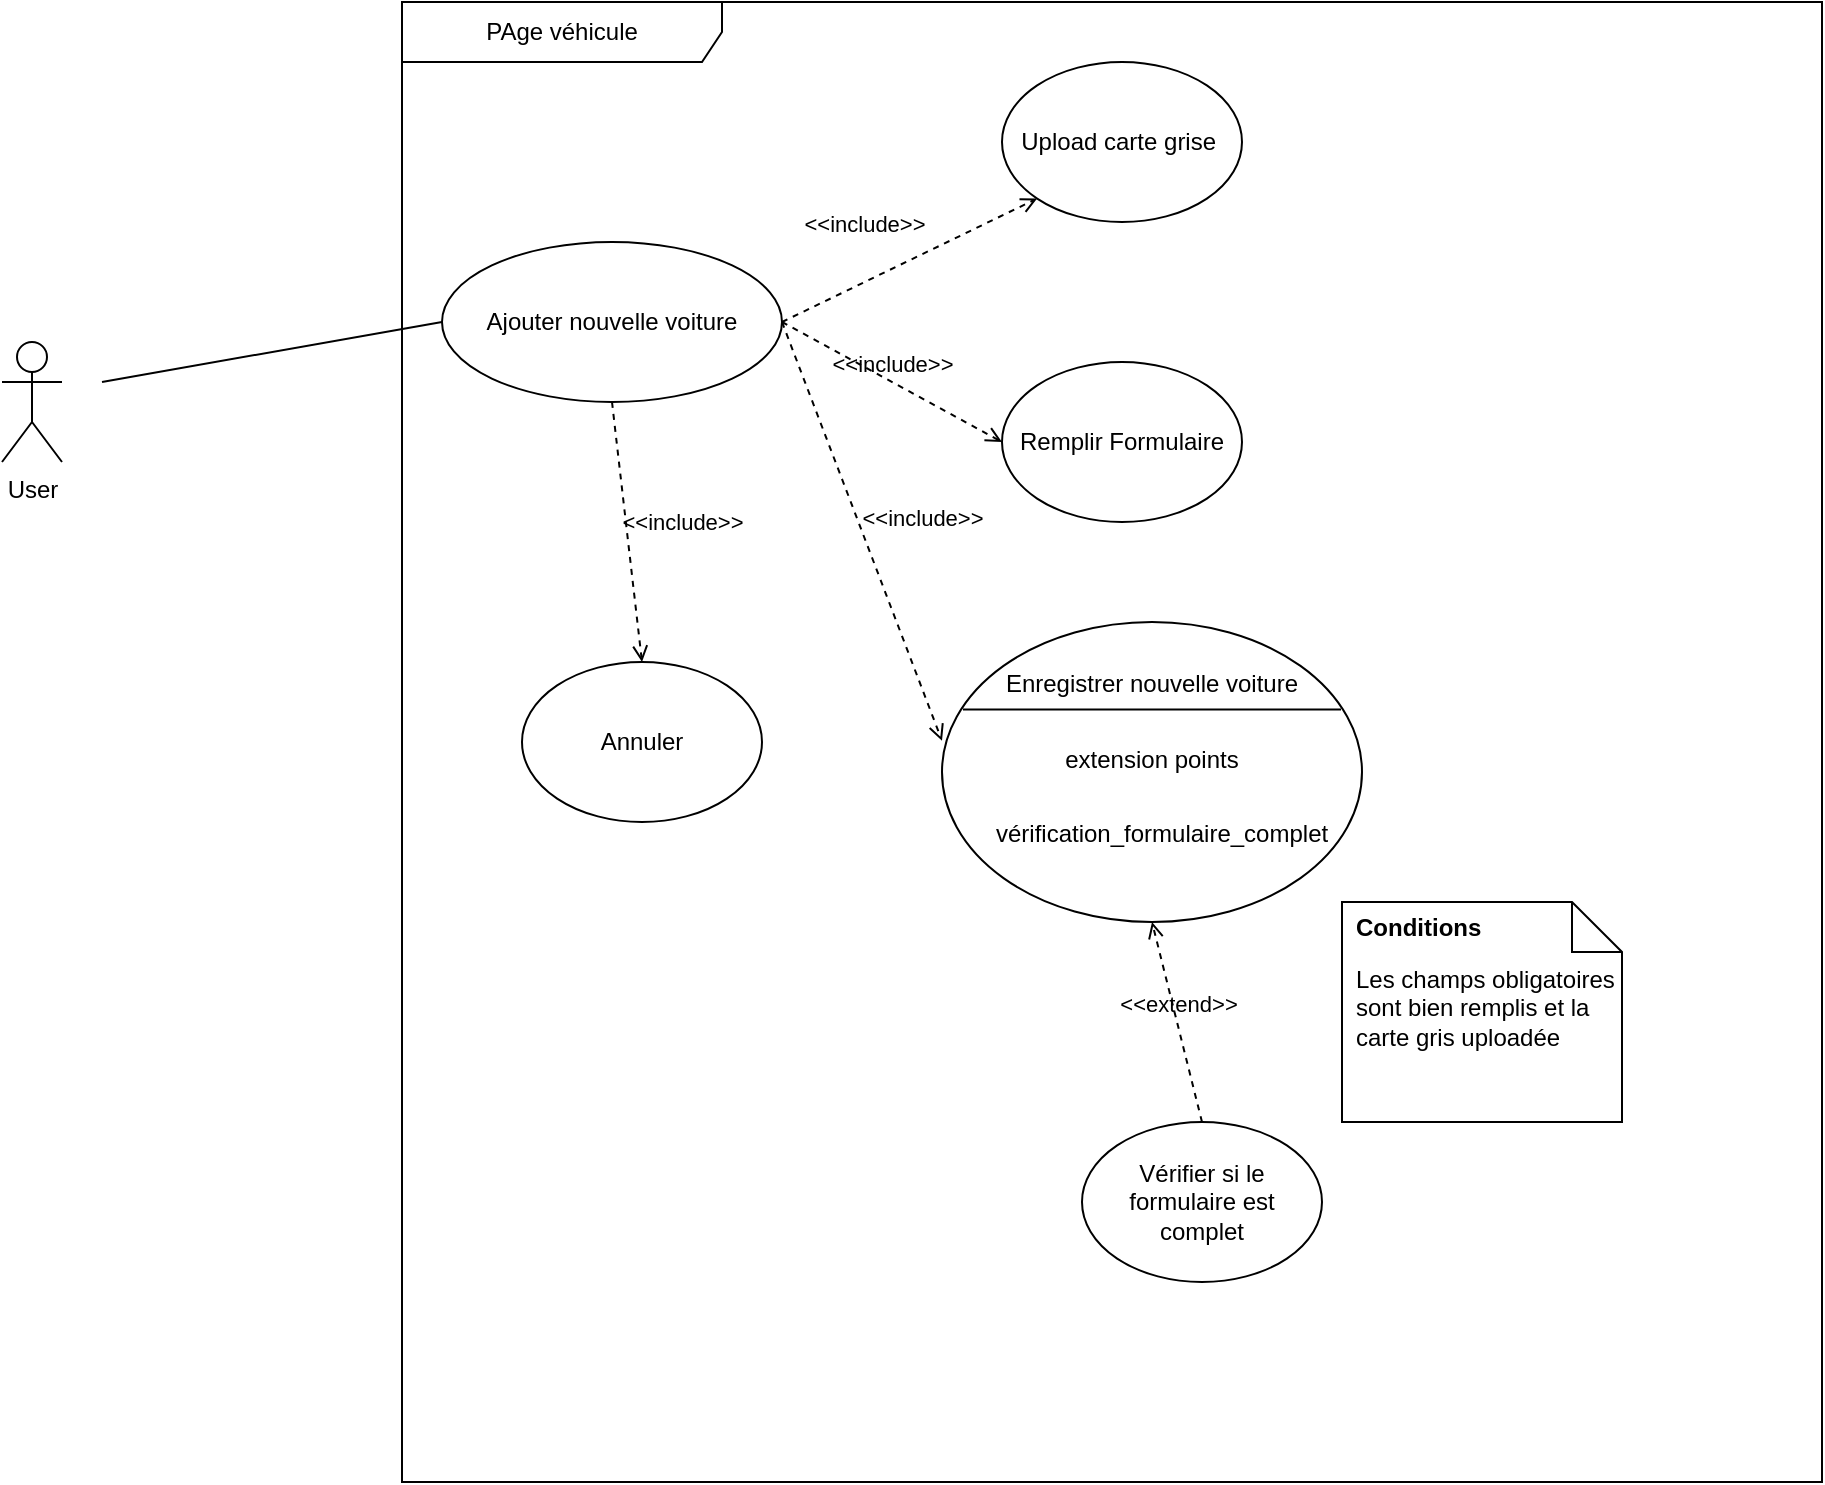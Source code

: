 <mxfile version="21.5.1" type="github" pages="3">
  <diagram name="Ajouter Véhicule" id="TG7B-YL6In4MXGU7E_lL">
    <mxGraphModel dx="1972" dy="2287" grid="1" gridSize="10" guides="1" tooltips="1" connect="1" arrows="1" fold="1" page="1" pageScale="1" pageWidth="827" pageHeight="1169" math="0" shadow="0">
      <root>
        <mxCell id="0" />
        <mxCell id="1" parent="0" />
        <mxCell id="QwCWVEt9j9xkNqaY7ArA-17" style="rounded=0;orthogonalLoop=1;jettySize=auto;html=1;entryX=0;entryY=0.5;entryDx=0;entryDy=0;endArrow=none;endFill=0;" edge="1" parent="1" target="QwCWVEt9j9xkNqaY7ArA-2">
          <mxGeometry relative="1" as="geometry">
            <mxPoint x="320" y="170" as="sourcePoint" />
          </mxGeometry>
        </mxCell>
        <mxCell id="QwCWVEt9j9xkNqaY7ArA-1" value="User" style="shape=umlActor;verticalLabelPosition=bottom;verticalAlign=top;html=1;outlineConnect=0;" vertex="1" parent="1">
          <mxGeometry x="270" y="150" width="30" height="60" as="geometry" />
        </mxCell>
        <mxCell id="QwCWVEt9j9xkNqaY7ArA-2" value="Ajouter nouvelle voiture" style="ellipse;whiteSpace=wrap;html=1;" vertex="1" parent="1">
          <mxGeometry x="490" y="100" width="170" height="80" as="geometry" />
        </mxCell>
        <mxCell id="QwCWVEt9j9xkNqaY7ArA-3" value="Upload carte grise&amp;nbsp; " style="ellipse;whiteSpace=wrap;html=1;" vertex="1" parent="1">
          <mxGeometry x="770" y="10" width="120" height="80" as="geometry" />
        </mxCell>
        <mxCell id="QwCWVEt9j9xkNqaY7ArA-5" value="" style="shape=ellipse;container=1;horizontal=1;horizontalStack=0;resizeParent=1;resizeParentMax=0;resizeLast=0;html=1;dashed=0;collapsible=0;" vertex="1" parent="1">
          <mxGeometry x="740" y="290" width="210" height="150" as="geometry" />
        </mxCell>
        <mxCell id="QwCWVEt9j9xkNqaY7ArA-6" value="Enregistrer nouvelle voiture" style="html=1;strokeColor=none;fillColor=none;align=center;verticalAlign=middle;rotatable=0;whiteSpace=wrap;" vertex="1" parent="QwCWVEt9j9xkNqaY7ArA-5">
          <mxGeometry y="12.5" width="210" height="37.5" as="geometry" />
        </mxCell>
        <mxCell id="QwCWVEt9j9xkNqaY7ArA-7" value="" style="line;strokeWidth=1;fillColor=none;rotatable=0;labelPosition=right;points=[];portConstraint=eastwest;dashed=0;resizeWidth=1;" vertex="1" parent="QwCWVEt9j9xkNqaY7ArA-5">
          <mxGeometry x="10.5" y="37.5" width="189" height="12.5" as="geometry" />
        </mxCell>
        <mxCell id="QwCWVEt9j9xkNqaY7ArA-8" value="extension points" style="text;html=1;align=center;verticalAlign=middle;rotatable=0;fillColor=none;strokeColor=none;whiteSpace=wrap;" vertex="1" parent="QwCWVEt9j9xkNqaY7ArA-5">
          <mxGeometry y="50" width="210" height="37.5" as="geometry" />
        </mxCell>
        <mxCell id="QwCWVEt9j9xkNqaY7ArA-9" value="vérification_formulaire_complet" style="text;html=1;align=left;verticalAlign=middle;rotatable=0;spacingLeft=25;fillColor=none;strokeColor=none;whiteSpace=wrap;" vertex="1" parent="QwCWVEt9j9xkNqaY7ArA-5">
          <mxGeometry y="87.5" width="210" height="37.5" as="geometry" />
        </mxCell>
        <mxCell id="QwCWVEt9j9xkNqaY7ArA-10" value="Remplir Formulaire" style="ellipse;whiteSpace=wrap;html=1;" vertex="1" parent="1">
          <mxGeometry x="770" y="160" width="120" height="80" as="geometry" />
        </mxCell>
        <mxCell id="QwCWVEt9j9xkNqaY7ArA-12" value="&amp;lt;&amp;lt;include&amp;gt;&amp;gt;" style="html=1;verticalAlign=bottom;labelBackgroundColor=none;endArrow=open;endFill=0;dashed=1;rounded=0;exitX=1;exitY=0.5;exitDx=0;exitDy=0;entryX=0;entryY=1;entryDx=0;entryDy=0;" edge="1" parent="1" source="QwCWVEt9j9xkNqaY7ArA-2" target="QwCWVEt9j9xkNqaY7ArA-3">
          <mxGeometry x="-0.246" y="19" width="160" relative="1" as="geometry">
            <mxPoint x="510" y="60" as="sourcePoint" />
            <mxPoint x="670" y="60" as="targetPoint" />
            <mxPoint x="1" as="offset" />
          </mxGeometry>
        </mxCell>
        <mxCell id="QwCWVEt9j9xkNqaY7ArA-14" value="&amp;lt;&amp;lt;include&amp;gt;&amp;gt;" style="html=1;verticalAlign=bottom;labelBackgroundColor=none;endArrow=open;endFill=0;dashed=1;rounded=0;exitX=1;exitY=0.5;exitDx=0;exitDy=0;entryX=0;entryY=0.5;entryDx=0;entryDy=0;" edge="1" parent="1" source="QwCWVEt9j9xkNqaY7ArA-2" target="QwCWVEt9j9xkNqaY7ArA-10">
          <mxGeometry width="160" relative="1" as="geometry">
            <mxPoint x="670" y="150" as="sourcePoint" />
            <mxPoint x="798" y="88" as="targetPoint" />
          </mxGeometry>
        </mxCell>
        <mxCell id="QwCWVEt9j9xkNqaY7ArA-16" value="&amp;lt;&amp;lt;include&amp;gt;&amp;gt;" style="html=1;verticalAlign=bottom;labelBackgroundColor=none;endArrow=open;endFill=0;dashed=1;rounded=0;exitX=1;exitY=0.5;exitDx=0;exitDy=0;entryX=0;entryY=0.25;entryDx=0;entryDy=0;" edge="1" parent="1" source="QwCWVEt9j9xkNqaY7ArA-2" target="QwCWVEt9j9xkNqaY7ArA-8">
          <mxGeometry x="0.117" y="27" width="160" relative="1" as="geometry">
            <mxPoint x="670" y="150" as="sourcePoint" />
            <mxPoint x="730" y="330" as="targetPoint" />
            <mxPoint as="offset" />
          </mxGeometry>
        </mxCell>
        <mxCell id="QwCWVEt9j9xkNqaY7ArA-26" value="Vérifier si le formulaire est complet" style="ellipse;whiteSpace=wrap;html=1;" vertex="1" parent="1">
          <mxGeometry x="810" y="540" width="120" height="80" as="geometry" />
        </mxCell>
        <mxCell id="QwCWVEt9j9xkNqaY7ArA-27" value="&amp;lt;&amp;lt;extend&amp;gt;&amp;gt;" style="html=1;verticalAlign=bottom;labelBackgroundColor=none;endArrow=open;endFill=0;dashed=1;rounded=0;exitX=0.5;exitY=0;exitDx=0;exitDy=0;entryX=0.5;entryY=1;entryDx=0;entryDy=0;" edge="1" parent="1" source="QwCWVEt9j9xkNqaY7ArA-26" target="QwCWVEt9j9xkNqaY7ArA-5">
          <mxGeometry width="160" relative="1" as="geometry">
            <mxPoint x="220" y="250" as="sourcePoint" />
            <mxPoint x="380" y="250" as="targetPoint" />
          </mxGeometry>
        </mxCell>
        <mxCell id="QwCWVEt9j9xkNqaY7ArA-29" value="Les champs obligatoires sont bien remplis et la carte gris uploadée" style="shape=note2;boundedLbl=1;whiteSpace=wrap;html=1;size=25;verticalAlign=top;align=left;spacingLeft=5;" vertex="1" parent="1">
          <mxGeometry x="940" y="430" width="140" height="110" as="geometry" />
        </mxCell>
        <mxCell id="QwCWVEt9j9xkNqaY7ArA-30" value="&lt;b&gt;Conditions&lt;/b&gt;" style="resizeWidth=1;part=1;strokeColor=none;fillColor=none;align=left;spacingLeft=5;whiteSpace=wrap;html=1;" vertex="1" parent="QwCWVEt9j9xkNqaY7ArA-29">
          <mxGeometry width="140" height="25" relative="1" as="geometry" />
        </mxCell>
        <mxCell id="QwCWVEt9j9xkNqaY7ArA-32" value="Annuler" style="ellipse;whiteSpace=wrap;html=1;" vertex="1" parent="1">
          <mxGeometry x="530" y="310" width="120" height="80" as="geometry" />
        </mxCell>
        <mxCell id="QwCWVEt9j9xkNqaY7ArA-34" value="&amp;lt;&amp;lt;include&amp;gt;&amp;gt;" style="html=1;verticalAlign=bottom;labelBackgroundColor=none;endArrow=open;endFill=0;dashed=1;rounded=0;exitX=0.5;exitY=1;exitDx=0;exitDy=0;entryX=0.5;entryY=0;entryDx=0;entryDy=0;" edge="1" parent="1" source="QwCWVEt9j9xkNqaY7ArA-2" target="QwCWVEt9j9xkNqaY7ArA-32">
          <mxGeometry x="0.117" y="27" width="160" relative="1" as="geometry">
            <mxPoint x="670" y="150" as="sourcePoint" />
            <mxPoint x="750" y="359" as="targetPoint" />
            <mxPoint as="offset" />
          </mxGeometry>
        </mxCell>
        <mxCell id="QwCWVEt9j9xkNqaY7ArA-35" value="PAge véhicule" style="shape=umlFrame;whiteSpace=wrap;html=1;pointerEvents=0;recursiveResize=0;container=1;collapsible=0;width=160;" vertex="1" parent="1">
          <mxGeometry x="470" y="-20" width="710" height="740" as="geometry" />
        </mxCell>
      </root>
    </mxGraphModel>
  </diagram>
  <diagram id="1O-pN8qeeWuCLOwypKef" name="Supprimer véhicule">
    <mxGraphModel dx="1160" dy="1827" grid="1" gridSize="10" guides="1" tooltips="1" connect="1" arrows="1" fold="1" page="1" pageScale="1" pageWidth="827" pageHeight="1169" math="0" shadow="0">
      <root>
        <mxCell id="0" />
        <mxCell id="1" parent="0" />
        <mxCell id="QiOrFl3e7haDVnVZiaHr-1" value="User" style="shape=umlActor;verticalLabelPosition=bottom;verticalAlign=top;html=1;outlineConnect=0;" vertex="1" parent="1">
          <mxGeometry x="310" y="150" width="30" height="60" as="geometry" />
        </mxCell>
        <mxCell id="QiOrFl3e7haDVnVZiaHr-2" value="" style="shape=ellipse;container=1;horizontal=1;horizontalStack=0;resizeParent=1;resizeParentMax=0;resizeLast=0;html=1;dashed=0;collapsible=0;" vertex="1" parent="1">
          <mxGeometry x="530" y="130" width="210" height="150" as="geometry" />
        </mxCell>
        <mxCell id="QiOrFl3e7haDVnVZiaHr-3" value="Supprimer voiture" style="html=1;strokeColor=none;fillColor=none;align=center;verticalAlign=middle;rotatable=0;whiteSpace=wrap;" vertex="1" parent="QiOrFl3e7haDVnVZiaHr-2">
          <mxGeometry y="12.5" width="210" height="37.5" as="geometry" />
        </mxCell>
        <mxCell id="QiOrFl3e7haDVnVZiaHr-4" value="" style="line;strokeWidth=1;fillColor=none;rotatable=0;labelPosition=right;points=[];portConstraint=eastwest;dashed=0;resizeWidth=1;" vertex="1" parent="QiOrFl3e7haDVnVZiaHr-2">
          <mxGeometry x="10.5" y="37.5" width="189" height="12.5" as="geometry" />
        </mxCell>
        <mxCell id="QiOrFl3e7haDVnVZiaHr-5" value="extension points" style="text;html=1;align=center;verticalAlign=middle;rotatable=0;fillColor=none;strokeColor=none;whiteSpace=wrap;" vertex="1" parent="QiOrFl3e7haDVnVZiaHr-2">
          <mxGeometry y="50" width="210" height="37.5" as="geometry" />
        </mxCell>
        <mxCell id="QiOrFl3e7haDVnVZiaHr-6" value="vérification_utilisation_voiture" style="text;html=1;align=left;verticalAlign=middle;rotatable=0;spacingLeft=25;fillColor=none;strokeColor=none;whiteSpace=wrap;" vertex="1" parent="QiOrFl3e7haDVnVZiaHr-2">
          <mxGeometry y="87.5" width="210" height="37.5" as="geometry" />
        </mxCell>
        <mxCell id="QiOrFl3e7haDVnVZiaHr-7" value="Choisir véhicule " style="ellipse;whiteSpace=wrap;html=1;" vertex="1" parent="1">
          <mxGeometry x="470" y="-60" width="120" height="80" as="geometry" />
        </mxCell>
        <mxCell id="fidxtST2V_xszGyDcQOi-2" value="&amp;lt;&amp;lt;include&amp;gt;&amp;gt;" style="html=1;verticalAlign=bottom;labelBackgroundColor=none;endArrow=open;endFill=0;dashed=1;rounded=0;exitX=1;exitY=1;exitDx=0;exitDy=0;entryX=0.5;entryY=0;entryDx=0;entryDy=0;" edge="1" parent="1" source="QiOrFl3e7haDVnVZiaHr-7" target="QiOrFl3e7haDVnVZiaHr-2">
          <mxGeometry width="160" relative="1" as="geometry">
            <mxPoint x="570" y="50" as="sourcePoint" />
            <mxPoint x="730" y="50" as="targetPoint" />
          </mxGeometry>
        </mxCell>
        <mxCell id="fidxtST2V_xszGyDcQOi-3" value="Vérifier si la voiture a déjà été utilisé dans un frais" style="ellipse;whiteSpace=wrap;html=1;" vertex="1" parent="1">
          <mxGeometry x="575" y="350" width="120" height="80" as="geometry" />
        </mxCell>
        <mxCell id="fidxtST2V_xszGyDcQOi-4" value="&amp;lt;&amp;lt;extend&amp;gt;&amp;gt;" style="html=1;verticalAlign=bottom;labelBackgroundColor=none;endArrow=open;endFill=0;dashed=1;rounded=0;exitX=0.5;exitY=0;exitDx=0;exitDy=0;entryX=0.5;entryY=1;entryDx=0;entryDy=0;" edge="1" parent="1" source="fidxtST2V_xszGyDcQOi-3" target="QiOrFl3e7haDVnVZiaHr-2">
          <mxGeometry width="160" relative="1" as="geometry">
            <mxPoint x="670" y="320" as="sourcePoint" />
            <mxPoint x="830" y="320" as="targetPoint" />
          </mxGeometry>
        </mxCell>
        <mxCell id="fidxtST2V_xszGyDcQOi-5" value="Page véhicule" style="shape=umlFrame;whiteSpace=wrap;html=1;pointerEvents=0;recursiveResize=0;container=1;collapsible=0;width=160;" vertex="1" parent="1">
          <mxGeometry x="440" y="-100" width="490" height="570" as="geometry" />
        </mxCell>
        <mxCell id="fidxtST2V_xszGyDcQOi-8" value="&lt;div&gt;Le véhicule a t&#39;il déjà été utilisé dans un frais ? &lt;br&gt;&lt;/div&gt;&lt;div&gt;&lt;br&gt;&lt;/div&gt;&lt;div&gt;Si non supprimer données&lt;/div&gt;&lt;div&gt;&lt;br&gt;&lt;/div&gt;&lt;div&gt;Si oui archiver &lt;br&gt;&lt;/div&gt;" style="shape=note2;boundedLbl=1;whiteSpace=wrap;html=1;size=25;verticalAlign=top;align=left;spacingLeft=5;" vertex="1" parent="fidxtST2V_xszGyDcQOi-5">
          <mxGeometry x="320" y="400" width="140" height="150" as="geometry" />
        </mxCell>
        <mxCell id="fidxtST2V_xszGyDcQOi-9" value="Condition" style="resizeWidth=1;part=1;strokeColor=none;fillColor=none;align=left;spacingLeft=5;whiteSpace=wrap;html=1;" vertex="1" parent="fidxtST2V_xszGyDcQOi-8">
          <mxGeometry width="140" height="25" relative="1" as="geometry" />
        </mxCell>
        <mxCell id="fidxtST2V_xszGyDcQOi-7" value="" style="endArrow=none;html=1;rounded=0;entryX=0;entryY=0.5;entryDx=0;entryDy=0;" edge="1" parent="1" target="QiOrFl3e7haDVnVZiaHr-7">
          <mxGeometry width="50" height="50" relative="1" as="geometry">
            <mxPoint x="360" y="170" as="sourcePoint" />
            <mxPoint x="500" y="190" as="targetPoint" />
          </mxGeometry>
        </mxCell>
      </root>
    </mxGraphModel>
  </diagram>
  <diagram id="A7dEaGS-wXSP3E_QiT9e" name="choisir véhicule dans frais">
    <mxGraphModel dx="986" dy="559" grid="1" gridSize="10" guides="1" tooltips="1" connect="1" arrows="1" fold="1" page="1" pageScale="1" pageWidth="827" pageHeight="1169" math="0" shadow="0">
      <root>
        <mxCell id="0" />
        <mxCell id="1" parent="0" />
      </root>
    </mxGraphModel>
  </diagram>
</mxfile>
